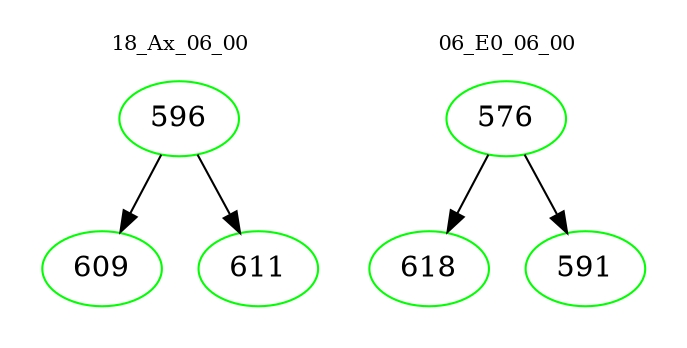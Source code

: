 digraph{
subgraph cluster_0 {
color = white
label = "18_Ax_06_00";
fontsize=10;
T0_596 [label="596", color="green"]
T0_596 -> T0_609 [color="black"]
T0_609 [label="609", color="green"]
T0_596 -> T0_611 [color="black"]
T0_611 [label="611", color="green"]
}
subgraph cluster_1 {
color = white
label = "06_E0_06_00";
fontsize=10;
T1_576 [label="576", color="green"]
T1_576 -> T1_618 [color="black"]
T1_618 [label="618", color="green"]
T1_576 -> T1_591 [color="black"]
T1_591 [label="591", color="green"]
}
}
